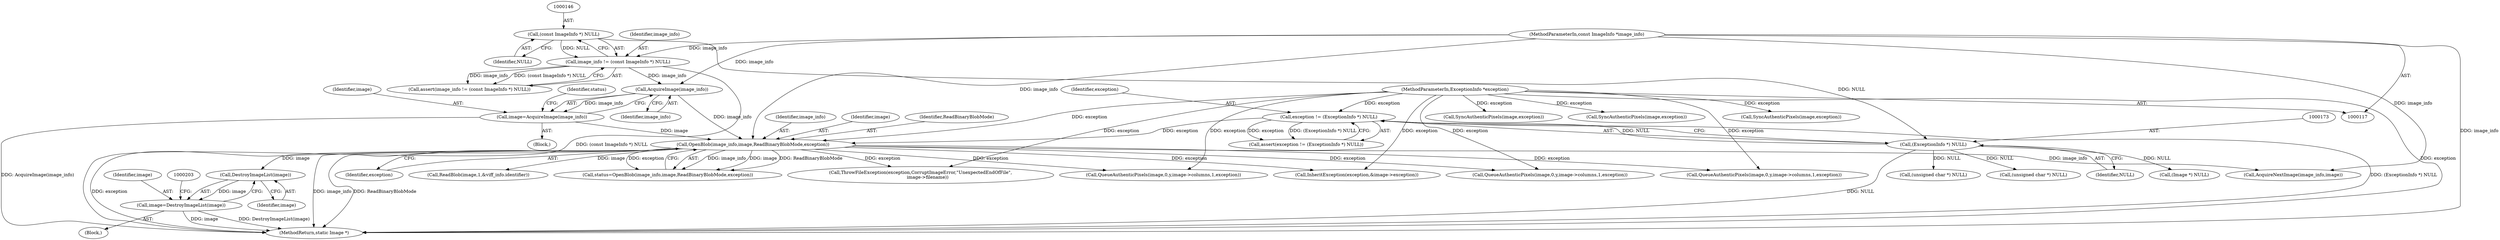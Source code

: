 digraph "0_ImageMagick_f6e9d0d9955e85bdd7540b251cd50d598dacc5e6_70@pointer" {
"1000199" [label="(Call,DestroyImageList(image))"];
"1000187" [label="(Call,OpenBlob(image_info,image,ReadBinaryBlobMode,exception))"];
"1000183" [label="(Call,AcquireImage(image_info))"];
"1000143" [label="(Call,image_info != (const ImageInfo *) NULL)"];
"1000118" [label="(MethodParameterIn,const ImageInfo *image_info)"];
"1000145" [label="(Call,(const ImageInfo *) NULL)"];
"1000181" [label="(Call,image=AcquireImage(image_info))"];
"1000170" [label="(Call,exception != (ExceptionInfo *) NULL)"];
"1000119" [label="(MethodParameterIn,ExceptionInfo *exception)"];
"1000172" [label="(Call,(ExceptionInfo *) NULL)"];
"1000197" [label="(Call,image=DestroyImageList(image))"];
"1002132" [label="(Call,ThrowFileException(exception,CorruptImageError,\"UnexpectedEndOfFile\",\n          image->filename))"];
"1000197" [label="(Call,image=DestroyImageList(image))"];
"1000182" [label="(Identifier,image)"];
"1000188" [label="(Identifier,image_info)"];
"1000198" [label="(Identifier,image)"];
"1000196" [label="(Block,)"];
"1000191" [label="(Identifier,exception)"];
"1000186" [label="(Identifier,status)"];
"1000143" [label="(Call,image_info != (const ImageInfo *) NULL)"];
"1001668" [label="(Call,QueueAuthenticPixels(image,0,y,image->columns,1,exception))"];
"1001786" [label="(Call,SyncAuthenticPixels(image,exception))"];
"1000840" [label="(Call,(unsigned char *) NULL)"];
"1001267" [label="(Call,(unsigned char *) NULL)"];
"1000171" [label="(Identifier,exception)"];
"1000189" [label="(Identifier,image)"];
"1000120" [label="(Block,)"];
"1000190" [label="(Identifier,ReadBinaryBlobMode)"];
"1000184" [label="(Identifier,image_info)"];
"1000142" [label="(Call,assert(image_info != (const ImageInfo *) NULL))"];
"1000119" [label="(MethodParameterIn,ExceptionInfo *exception)"];
"1000118" [label="(MethodParameterIn,const ImageInfo *image_info)"];
"1002181" [label="(Call,AcquireNextImage(image_info,image))"];
"1000147" [label="(Identifier,NULL)"];
"1000169" [label="(Call,assert(exception != (ExceptionInfo *) NULL))"];
"1000200" [label="(Identifier,image)"];
"1000183" [label="(Call,AcquireImage(image_info))"];
"1001183" [label="(Call,InheritException(exception,&image->exception))"];
"1000207" [label="(Call,ReadBlob(image,1,&viff_info.identifier))"];
"1000187" [label="(Call,OpenBlob(image_info,image,ReadBinaryBlobMode,exception))"];
"1001839" [label="(Call,QueueAuthenticPixels(image,0,y,image->columns,1,exception))"];
"1000202" [label="(Call,(Image *) NULL)"];
"1001940" [label="(Call,QueueAuthenticPixels(image,0,y,image->columns,1,exception))"];
"1000170" [label="(Call,exception != (ExceptionInfo *) NULL)"];
"1000174" [label="(Identifier,NULL)"];
"1000145" [label="(Call,(const ImageInfo *) NULL)"];
"1001881" [label="(Call,SyncAuthenticPixels(image,exception))"];
"1002080" [label="(Call,SyncAuthenticPixels(image,exception))"];
"1000172" [label="(Call,(ExceptionInfo *) NULL)"];
"1000185" [label="(Call,status=OpenBlob(image_info,image,ReadBinaryBlobMode,exception))"];
"1000199" [label="(Call,DestroyImageList(image))"];
"1002234" [label="(MethodReturn,static Image *)"];
"1000181" [label="(Call,image=AcquireImage(image_info))"];
"1000144" [label="(Identifier,image_info)"];
"1000199" -> "1000197"  [label="AST: "];
"1000199" -> "1000200"  [label="CFG: "];
"1000200" -> "1000199"  [label="AST: "];
"1000197" -> "1000199"  [label="CFG: "];
"1000199" -> "1000197"  [label="DDG: image"];
"1000187" -> "1000199"  [label="DDG: image"];
"1000187" -> "1000185"  [label="AST: "];
"1000187" -> "1000191"  [label="CFG: "];
"1000188" -> "1000187"  [label="AST: "];
"1000189" -> "1000187"  [label="AST: "];
"1000190" -> "1000187"  [label="AST: "];
"1000191" -> "1000187"  [label="AST: "];
"1000185" -> "1000187"  [label="CFG: "];
"1000187" -> "1002234"  [label="DDG: image_info"];
"1000187" -> "1002234"  [label="DDG: ReadBinaryBlobMode"];
"1000187" -> "1002234"  [label="DDG: exception"];
"1000187" -> "1000185"  [label="DDG: image_info"];
"1000187" -> "1000185"  [label="DDG: image"];
"1000187" -> "1000185"  [label="DDG: ReadBinaryBlobMode"];
"1000187" -> "1000185"  [label="DDG: exception"];
"1000183" -> "1000187"  [label="DDG: image_info"];
"1000118" -> "1000187"  [label="DDG: image_info"];
"1000181" -> "1000187"  [label="DDG: image"];
"1000170" -> "1000187"  [label="DDG: exception"];
"1000119" -> "1000187"  [label="DDG: exception"];
"1000187" -> "1000207"  [label="DDG: image"];
"1000187" -> "1001183"  [label="DDG: exception"];
"1000187" -> "1001668"  [label="DDG: exception"];
"1000187" -> "1001839"  [label="DDG: exception"];
"1000187" -> "1001940"  [label="DDG: exception"];
"1000187" -> "1002132"  [label="DDG: exception"];
"1000187" -> "1002181"  [label="DDG: image_info"];
"1000183" -> "1000181"  [label="AST: "];
"1000183" -> "1000184"  [label="CFG: "];
"1000184" -> "1000183"  [label="AST: "];
"1000181" -> "1000183"  [label="CFG: "];
"1000183" -> "1000181"  [label="DDG: image_info"];
"1000143" -> "1000183"  [label="DDG: image_info"];
"1000118" -> "1000183"  [label="DDG: image_info"];
"1000143" -> "1000142"  [label="AST: "];
"1000143" -> "1000145"  [label="CFG: "];
"1000144" -> "1000143"  [label="AST: "];
"1000145" -> "1000143"  [label="AST: "];
"1000142" -> "1000143"  [label="CFG: "];
"1000143" -> "1002234"  [label="DDG: (const ImageInfo *) NULL"];
"1000143" -> "1000142"  [label="DDG: image_info"];
"1000143" -> "1000142"  [label="DDG: (const ImageInfo *) NULL"];
"1000118" -> "1000143"  [label="DDG: image_info"];
"1000145" -> "1000143"  [label="DDG: NULL"];
"1000118" -> "1000117"  [label="AST: "];
"1000118" -> "1002234"  [label="DDG: image_info"];
"1000118" -> "1002181"  [label="DDG: image_info"];
"1000145" -> "1000147"  [label="CFG: "];
"1000146" -> "1000145"  [label="AST: "];
"1000147" -> "1000145"  [label="AST: "];
"1000145" -> "1000172"  [label="DDG: NULL"];
"1000181" -> "1000120"  [label="AST: "];
"1000182" -> "1000181"  [label="AST: "];
"1000186" -> "1000181"  [label="CFG: "];
"1000181" -> "1002234"  [label="DDG: AcquireImage(image_info)"];
"1000170" -> "1000169"  [label="AST: "];
"1000170" -> "1000172"  [label="CFG: "];
"1000171" -> "1000170"  [label="AST: "];
"1000172" -> "1000170"  [label="AST: "];
"1000169" -> "1000170"  [label="CFG: "];
"1000170" -> "1002234"  [label="DDG: (ExceptionInfo *) NULL"];
"1000170" -> "1000169"  [label="DDG: exception"];
"1000170" -> "1000169"  [label="DDG: (ExceptionInfo *) NULL"];
"1000119" -> "1000170"  [label="DDG: exception"];
"1000172" -> "1000170"  [label="DDG: NULL"];
"1000119" -> "1000117"  [label="AST: "];
"1000119" -> "1002234"  [label="DDG: exception"];
"1000119" -> "1001183"  [label="DDG: exception"];
"1000119" -> "1001668"  [label="DDG: exception"];
"1000119" -> "1001786"  [label="DDG: exception"];
"1000119" -> "1001839"  [label="DDG: exception"];
"1000119" -> "1001881"  [label="DDG: exception"];
"1000119" -> "1001940"  [label="DDG: exception"];
"1000119" -> "1002080"  [label="DDG: exception"];
"1000119" -> "1002132"  [label="DDG: exception"];
"1000172" -> "1000174"  [label="CFG: "];
"1000173" -> "1000172"  [label="AST: "];
"1000174" -> "1000172"  [label="AST: "];
"1000172" -> "1002234"  [label="DDG: NULL"];
"1000172" -> "1000202"  [label="DDG: NULL"];
"1000172" -> "1000840"  [label="DDG: NULL"];
"1000172" -> "1001267"  [label="DDG: NULL"];
"1000197" -> "1000196"  [label="AST: "];
"1000198" -> "1000197"  [label="AST: "];
"1000203" -> "1000197"  [label="CFG: "];
"1000197" -> "1002234"  [label="DDG: DestroyImageList(image)"];
"1000197" -> "1002234"  [label="DDG: image"];
}

